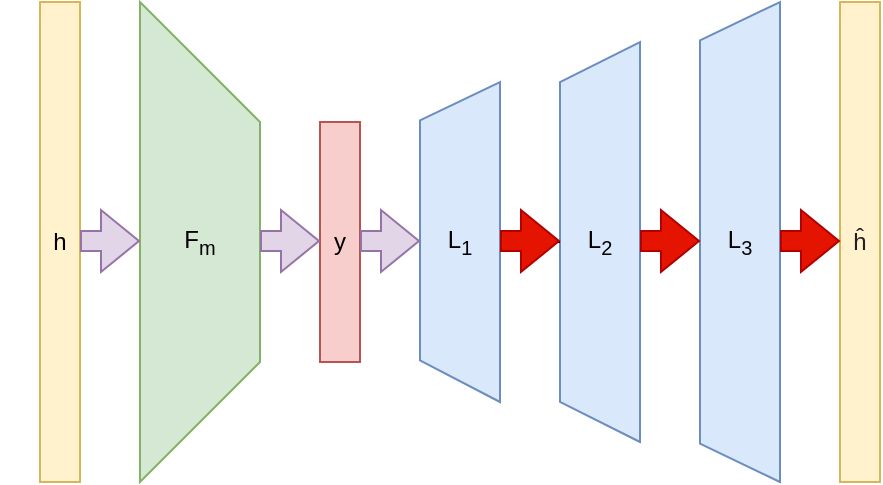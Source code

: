 <mxfile version="26.1.1">
  <diagram name="Page-1" id="f8wwcGQ1TkRCXi7LLD9M">
    <mxGraphModel dx="1434" dy="738" grid="1" gridSize="10" guides="1" tooltips="1" connect="1" arrows="1" fold="1" page="1" pageScale="1" pageWidth="827" pageHeight="1169" math="0" shadow="0">
      <root>
        <mxCell id="0" />
        <mxCell id="1" parent="0" />
        <mxCell id="io1fbxXm1tSTOsiHxQ0c-12" value="" style="verticalLabelPosition=bottom;verticalAlign=top;html=1;shape=mxgraph.basic.polygon;polyCoords=[[0,0],[0,0],[1,0.25],[1,0.75],[0,1],[0,1],[0,0.75],[0,0.25]];polyline=0;fillColor=#d5e8d4;strokeColor=#82b366;" vertex="1" parent="1">
          <mxGeometry x="130" y="160" width="60" height="240" as="geometry" />
        </mxCell>
        <mxCell id="io1fbxXm1tSTOsiHxQ0c-3" value="" style="rounded=0;whiteSpace=wrap;html=1;fillColor=#fff2cc;strokeColor=#d6b656;" vertex="1" parent="1">
          <mxGeometry x="80" y="160" width="20" height="240" as="geometry" />
        </mxCell>
        <mxCell id="io1fbxXm1tSTOsiHxQ0c-2" value="h" style="text;html=1;align=center;verticalAlign=middle;whiteSpace=wrap;rounded=0;" vertex="1" parent="1">
          <mxGeometry x="60" y="265" width="60" height="30" as="geometry" />
        </mxCell>
        <mxCell id="io1fbxXm1tSTOsiHxQ0c-4" value="F&lt;sub&gt;m&lt;/sub&gt;" style="text;html=1;align=center;verticalAlign=middle;whiteSpace=wrap;rounded=0;" vertex="1" parent="1">
          <mxGeometry x="130" y="265" width="60" height="30" as="geometry" />
        </mxCell>
        <mxCell id="io1fbxXm1tSTOsiHxQ0c-5" value="y" style="rounded=0;whiteSpace=wrap;html=1;fillColor=#f8cecc;strokeColor=#b85450;" vertex="1" parent="1">
          <mxGeometry x="220" y="220" width="20" height="120" as="geometry" />
        </mxCell>
        <mxCell id="io1fbxXm1tSTOsiHxQ0c-13" value="" style="verticalLabelPosition=bottom;verticalAlign=top;html=1;shape=mxgraph.basic.polygon;polyCoords=[[0,0],[0,0],[1,0.13],[1,0.88],[0,1],[0,1],[0,0.75],[0,0.25]];polyline=0;fillColor=#dae8fc;strokeColor=#6c8ebf;rotation=-180;" vertex="1" parent="1">
          <mxGeometry x="270" y="200" width="40" height="160" as="geometry" />
        </mxCell>
        <mxCell id="io1fbxXm1tSTOsiHxQ0c-14" value="" style="verticalLabelPosition=bottom;verticalAlign=top;html=1;shape=mxgraph.basic.polygon;polyCoords=[[0,0],[0,0],[1,0.1],[1,0.9],[0,1],[0,1],[0,0.75],[0,0.25]];polyline=0;fillColor=#dae8fc;strokeColor=#6c8ebf;rotation=-180;" vertex="1" parent="1">
          <mxGeometry x="340" y="180" width="40" height="200" as="geometry" />
        </mxCell>
        <mxCell id="io1fbxXm1tSTOsiHxQ0c-15" value="" style="verticalLabelPosition=bottom;verticalAlign=top;html=1;shape=mxgraph.basic.polygon;polyCoords=[[0,0],[0,0],[1,0.08],[1,0.92],[0,1],[0,1],[0,0.75],[0,0.25]];polyline=0;fillColor=#dae8fc;strokeColor=#6c8ebf;rotation=-180;" vertex="1" parent="1">
          <mxGeometry x="410" y="160" width="40" height="240" as="geometry" />
        </mxCell>
        <mxCell id="io1fbxXm1tSTOsiHxQ0c-16" value="&lt;span style=&quot;color: rgb(32, 33, 34); font-family: sans-serif; text-align: start;&quot;&gt;&lt;font&gt;ĥ&lt;/font&gt;&lt;/span&gt;" style="rounded=0;whiteSpace=wrap;html=1;fillColor=#fff2cc;strokeColor=#d6b656;" vertex="1" parent="1">
          <mxGeometry x="480" y="160" width="20" height="240" as="geometry" />
        </mxCell>
        <mxCell id="io1fbxXm1tSTOsiHxQ0c-17" value="L&lt;sub&gt;1&lt;/sub&gt;" style="text;html=1;align=center;verticalAlign=middle;whiteSpace=wrap;rounded=0;" vertex="1" parent="1">
          <mxGeometry x="260" y="265" width="60" height="30" as="geometry" />
        </mxCell>
        <mxCell id="io1fbxXm1tSTOsiHxQ0c-24" value="" style="edgeStyle=orthogonalEdgeStyle;rounded=0;orthogonalLoop=1;jettySize=auto;html=1;" edge="1" parent="1" source="io1fbxXm1tSTOsiHxQ0c-18" target="io1fbxXm1tSTOsiHxQ0c-17">
          <mxGeometry relative="1" as="geometry" />
        </mxCell>
        <mxCell id="io1fbxXm1tSTOsiHxQ0c-18" value="L&lt;sub&gt;2&lt;/sub&gt;" style="text;html=1;align=center;verticalAlign=middle;whiteSpace=wrap;rounded=0;" vertex="1" parent="1">
          <mxGeometry x="330" y="265" width="60" height="30" as="geometry" />
        </mxCell>
        <mxCell id="io1fbxXm1tSTOsiHxQ0c-19" value="L&lt;sub&gt;3&lt;/sub&gt;" style="text;html=1;align=center;verticalAlign=middle;whiteSpace=wrap;rounded=0;" vertex="1" parent="1">
          <mxGeometry x="400" y="265" width="60" height="30" as="geometry" />
        </mxCell>
        <mxCell id="io1fbxXm1tSTOsiHxQ0c-20" value="" style="shape=flexArrow;endArrow=classic;html=1;rounded=0;fillColor=#e1d5e7;strokeColor=#9673a6;" edge="1" parent="1">
          <mxGeometry width="50" height="50" relative="1" as="geometry">
            <mxPoint x="100" y="279.5" as="sourcePoint" />
            <mxPoint x="130" y="279.5" as="targetPoint" />
          </mxGeometry>
        </mxCell>
        <mxCell id="io1fbxXm1tSTOsiHxQ0c-21" value="" style="shape=flexArrow;endArrow=classic;html=1;rounded=0;fillColor=#e1d5e7;strokeColor=#9673a6;" edge="1" parent="1">
          <mxGeometry width="50" height="50" relative="1" as="geometry">
            <mxPoint x="190" y="279.5" as="sourcePoint" />
            <mxPoint x="220" y="279.5" as="targetPoint" />
          </mxGeometry>
        </mxCell>
        <mxCell id="io1fbxXm1tSTOsiHxQ0c-22" value="" style="shape=flexArrow;endArrow=classic;html=1;rounded=0;fillColor=#e1d5e7;strokeColor=#9673a6;" edge="1" parent="1">
          <mxGeometry width="50" height="50" relative="1" as="geometry">
            <mxPoint x="240" y="279.5" as="sourcePoint" />
            <mxPoint x="270" y="279.5" as="targetPoint" />
          </mxGeometry>
        </mxCell>
        <mxCell id="io1fbxXm1tSTOsiHxQ0c-23" value="" style="shape=flexArrow;endArrow=classic;html=1;rounded=0;fillColor=#e51400;strokeColor=#B20000;" edge="1" parent="1">
          <mxGeometry width="50" height="50" relative="1" as="geometry">
            <mxPoint x="310" y="279.5" as="sourcePoint" />
            <mxPoint x="340" y="279.5" as="targetPoint" />
          </mxGeometry>
        </mxCell>
        <mxCell id="io1fbxXm1tSTOsiHxQ0c-25" value="" style="shape=flexArrow;endArrow=classic;html=1;rounded=0;fillColor=#e51400;strokeColor=#B20000;" edge="1" parent="1">
          <mxGeometry width="50" height="50" relative="1" as="geometry">
            <mxPoint x="380" y="279.5" as="sourcePoint" />
            <mxPoint x="410" y="279.5" as="targetPoint" />
          </mxGeometry>
        </mxCell>
        <mxCell id="io1fbxXm1tSTOsiHxQ0c-26" value="" style="shape=flexArrow;endArrow=classic;html=1;rounded=0;fillColor=#e51400;strokeColor=#B20000;" edge="1" parent="1">
          <mxGeometry width="50" height="50" relative="1" as="geometry">
            <mxPoint x="450" y="279.5" as="sourcePoint" />
            <mxPoint x="480" y="279.5" as="targetPoint" />
          </mxGeometry>
        </mxCell>
      </root>
    </mxGraphModel>
  </diagram>
</mxfile>
